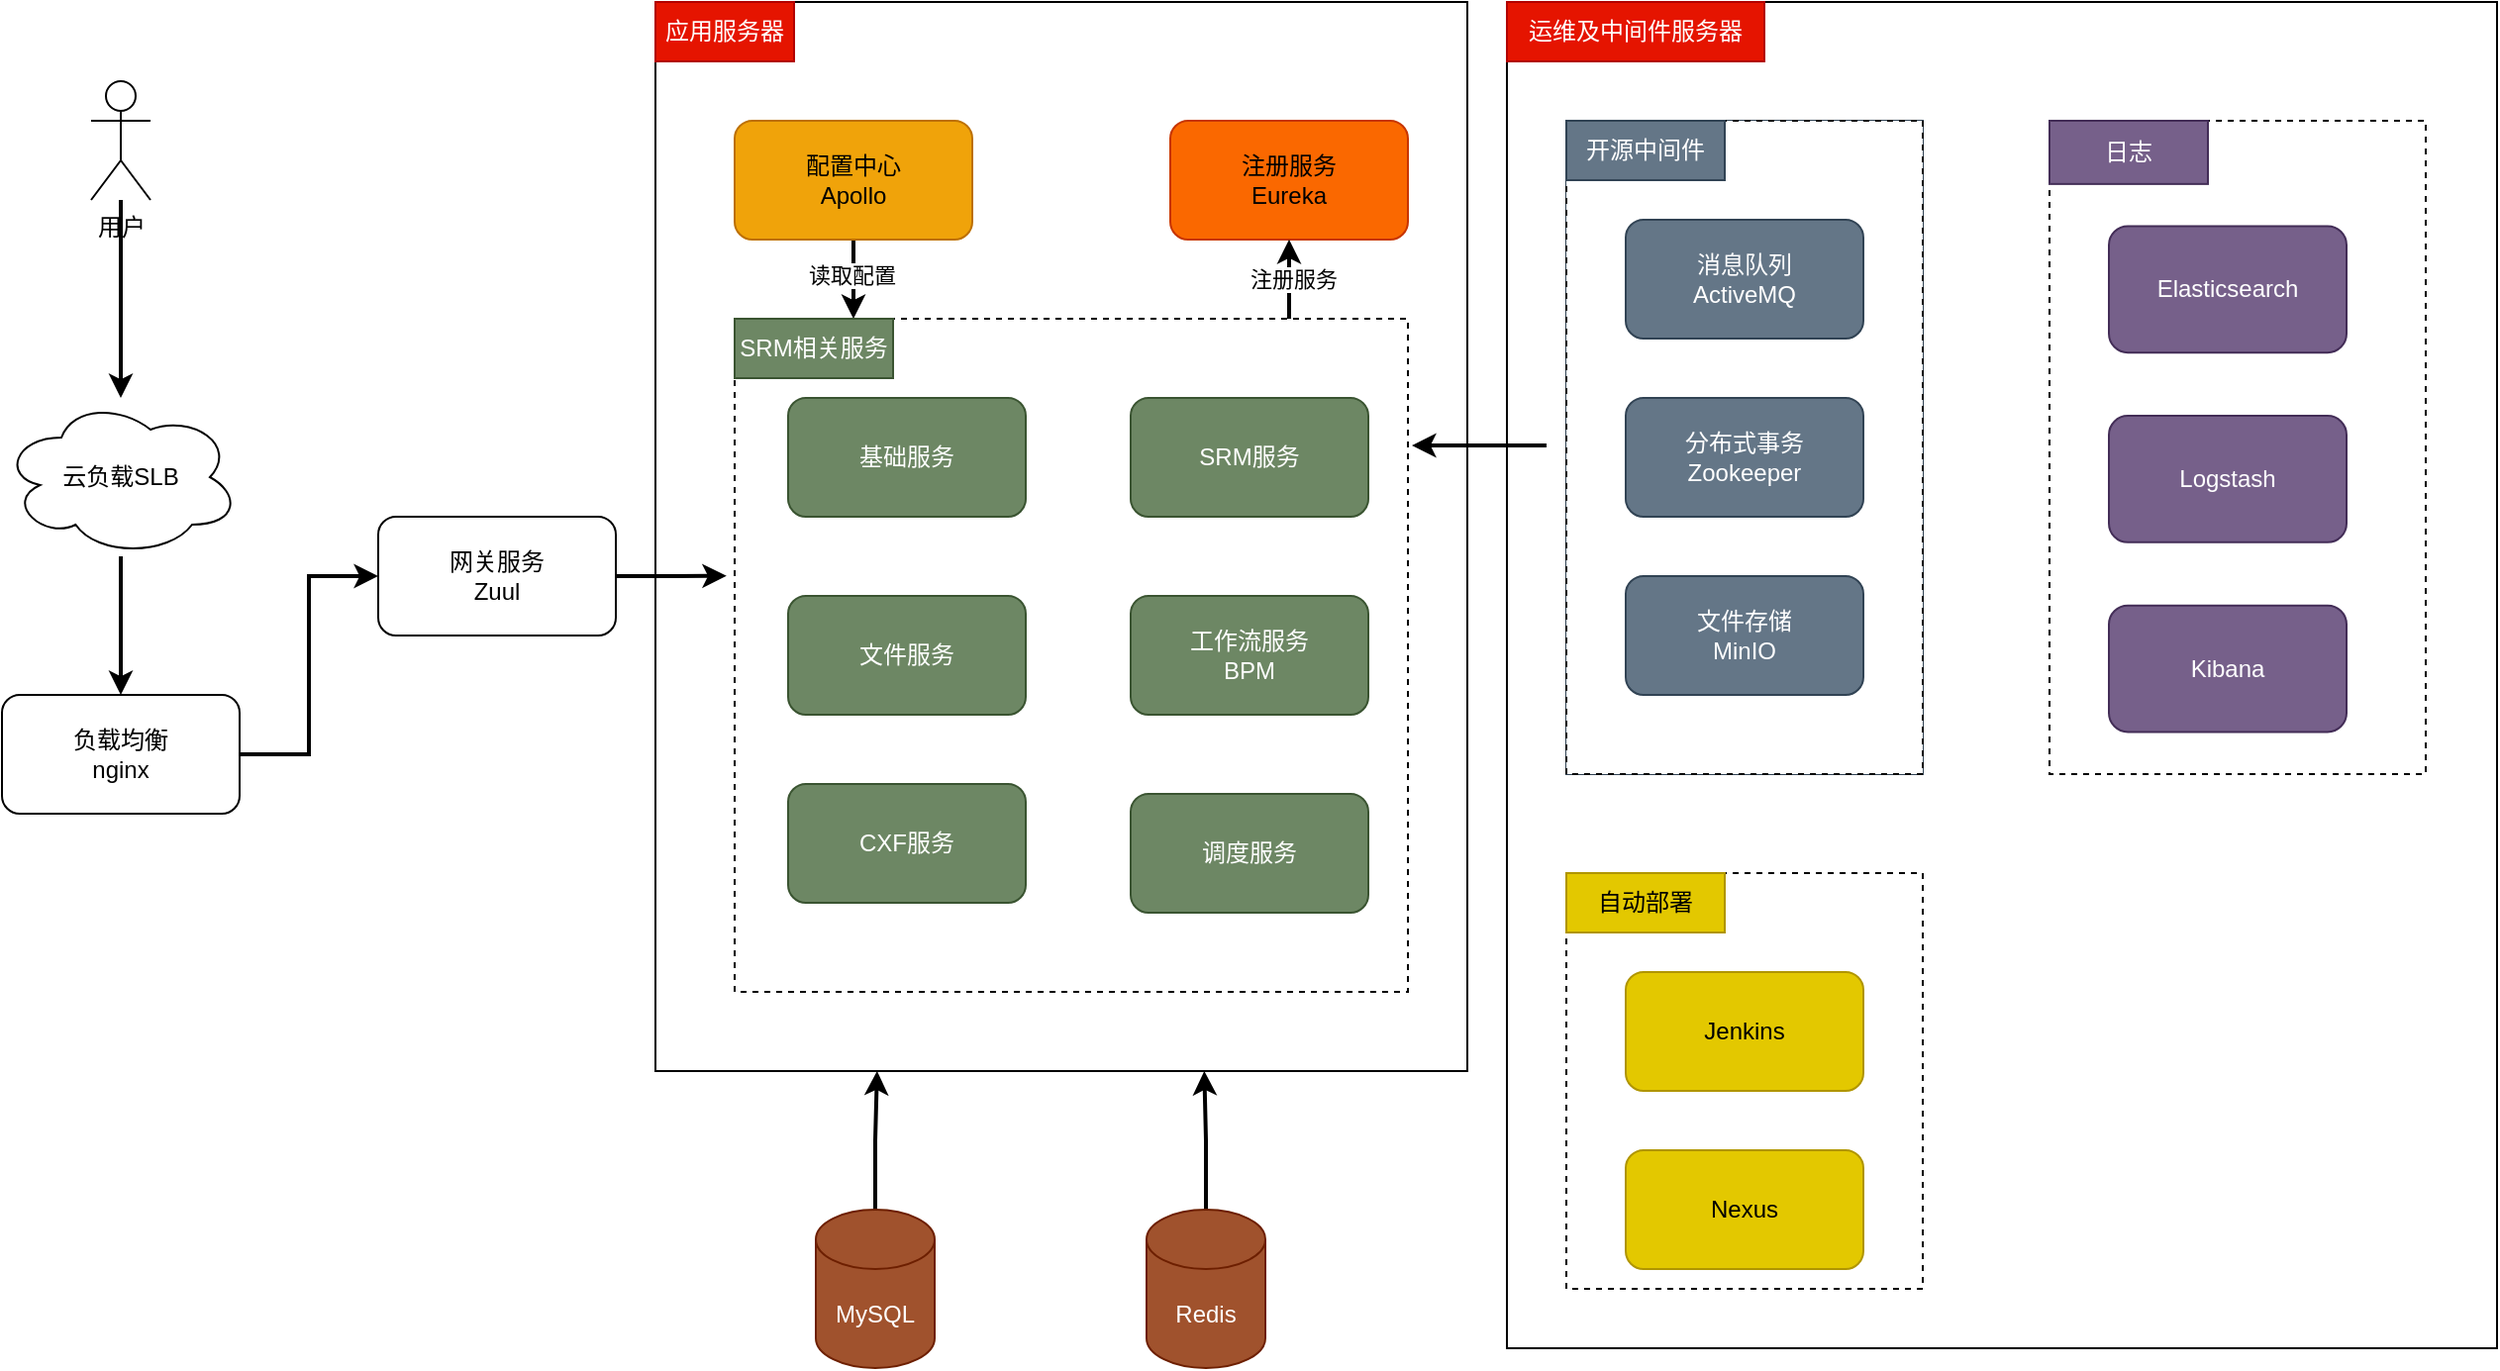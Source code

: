 <mxfile version="21.3.5" type="github">
  <diagram name="Page-1" id="Rzy3eBNsuHiDP5stUY4O">
    <mxGraphModel dx="1242" dy="869" grid="1" gridSize="10" guides="1" tooltips="1" connect="1" arrows="1" fold="1" page="1" pageScale="1" pageWidth="827" pageHeight="1169" math="0" shadow="0">
      <root>
        <mxCell id="0" />
        <mxCell id="1" parent="0" />
        <mxCell id="tfed08BJXmWeT6Q3c6Ae-59" value="" style="whiteSpace=wrap;html=1;" vertex="1" parent="1">
          <mxGeometry x="1190" y="130" width="500" height="680" as="geometry" />
        </mxCell>
        <mxCell id="tfed08BJXmWeT6Q3c6Ae-58" value="" style="whiteSpace=wrap;html=1;" vertex="1" parent="1">
          <mxGeometry x="760" y="130" width="410" height="540" as="geometry" />
        </mxCell>
        <mxCell id="tfed08BJXmWeT6Q3c6Ae-26" value="" style="whiteSpace=wrap;html=1;aspect=fixed;dashed=1;" vertex="1" parent="1">
          <mxGeometry x="800" y="290" width="340" height="340" as="geometry" />
        </mxCell>
        <mxCell id="tfed08BJXmWeT6Q3c6Ae-43" value="" style="edgeStyle=orthogonalEdgeStyle;rounded=0;orthogonalLoop=1;jettySize=auto;html=1;strokeWidth=2;" edge="1" parent="1" source="tfed08BJXmWeT6Q3c6Ae-1" target="tfed08BJXmWeT6Q3c6Ae-4">
          <mxGeometry relative="1" as="geometry" />
        </mxCell>
        <mxCell id="tfed08BJXmWeT6Q3c6Ae-1" value="用户" style="shape=umlActor;verticalLabelPosition=bottom;verticalAlign=top;html=1;outlineConnect=0;" vertex="1" parent="1">
          <mxGeometry x="475" y="170" width="30" height="60" as="geometry" />
        </mxCell>
        <mxCell id="tfed08BJXmWeT6Q3c6Ae-3" value="负载均衡&lt;br&gt;nginx" style="rounded=1;whiteSpace=wrap;html=1;" vertex="1" parent="1">
          <mxGeometry x="430" y="480" width="120" height="60" as="geometry" />
        </mxCell>
        <mxCell id="tfed08BJXmWeT6Q3c6Ae-44" value="" style="edgeStyle=orthogonalEdgeStyle;rounded=0;orthogonalLoop=1;jettySize=auto;html=1;strokeWidth=2;" edge="1" parent="1" source="tfed08BJXmWeT6Q3c6Ae-4" target="tfed08BJXmWeT6Q3c6Ae-3">
          <mxGeometry relative="1" as="geometry" />
        </mxCell>
        <mxCell id="tfed08BJXmWeT6Q3c6Ae-4" value="云负载SLB" style="ellipse;shape=cloud;whiteSpace=wrap;html=1;" vertex="1" parent="1">
          <mxGeometry x="430" y="330" width="120" height="80" as="geometry" />
        </mxCell>
        <mxCell id="tfed08BJXmWeT6Q3c6Ae-47" value="" style="edgeStyle=orthogonalEdgeStyle;rounded=0;orthogonalLoop=1;jettySize=auto;html=1;entryX=-0.012;entryY=0.382;entryDx=0;entryDy=0;entryPerimeter=0;strokeWidth=2;" edge="1" parent="1" source="tfed08BJXmWeT6Q3c6Ae-5" target="tfed08BJXmWeT6Q3c6Ae-26">
          <mxGeometry relative="1" as="geometry" />
        </mxCell>
        <mxCell id="tfed08BJXmWeT6Q3c6Ae-5" value="网关服务&lt;br&gt;Zuul" style="rounded=1;whiteSpace=wrap;html=1;" vertex="1" parent="1">
          <mxGeometry x="620" y="390" width="120" height="60" as="geometry" />
        </mxCell>
        <mxCell id="tfed08BJXmWeT6Q3c6Ae-6" value="注册服务&lt;br&gt;Eureka" style="rounded=1;whiteSpace=wrap;html=1;fillColor=#fa6800;fontColor=#000000;strokeColor=#C73500;" vertex="1" parent="1">
          <mxGeometry x="1020" y="190" width="120" height="60" as="geometry" />
        </mxCell>
        <mxCell id="tfed08BJXmWeT6Q3c6Ae-49" value="" style="edgeStyle=orthogonalEdgeStyle;rounded=0;orthogonalLoop=1;jettySize=auto;html=1;entryX=0.75;entryY=0;entryDx=0;entryDy=0;strokeWidth=2;" edge="1" parent="1" source="tfed08BJXmWeT6Q3c6Ae-7" target="tfed08BJXmWeT6Q3c6Ae-27">
          <mxGeometry relative="1" as="geometry" />
        </mxCell>
        <mxCell id="tfed08BJXmWeT6Q3c6Ae-55" value="读取配置" style="edgeLabel;html=1;align=center;verticalAlign=middle;resizable=0;points=[];" vertex="1" connectable="0" parent="tfed08BJXmWeT6Q3c6Ae-49">
          <mxGeometry x="-0.1" y="-1" relative="1" as="geometry">
            <mxPoint as="offset" />
          </mxGeometry>
        </mxCell>
        <mxCell id="tfed08BJXmWeT6Q3c6Ae-7" value="配置中心&lt;br&gt;Apollo" style="rounded=1;whiteSpace=wrap;html=1;fillColor=#f0a30a;fontColor=#000000;strokeColor=#BD7000;" vertex="1" parent="1">
          <mxGeometry x="800" y="190" width="120" height="60" as="geometry" />
        </mxCell>
        <mxCell id="tfed08BJXmWeT6Q3c6Ae-51" value="" style="edgeStyle=orthogonalEdgeStyle;rounded=0;orthogonalLoop=1;jettySize=auto;html=1;strokeWidth=2;entryX=0.676;entryY=1;entryDx=0;entryDy=0;entryPerimeter=0;" edge="1" parent="1" source="tfed08BJXmWeT6Q3c6Ae-8" target="tfed08BJXmWeT6Q3c6Ae-58">
          <mxGeometry relative="1" as="geometry">
            <mxPoint x="1039" y="680" as="targetPoint" />
          </mxGeometry>
        </mxCell>
        <mxCell id="tfed08BJXmWeT6Q3c6Ae-8" value="Redis" style="shape=cylinder3;whiteSpace=wrap;html=1;boundedLbl=1;backgroundOutline=1;size=15;fillColor=#a0522d;fontColor=#ffffff;strokeColor=#6D1F00;" vertex="1" parent="1">
          <mxGeometry x="1008" y="740" width="60" height="80" as="geometry" />
        </mxCell>
        <mxCell id="tfed08BJXmWeT6Q3c6Ae-50" value="" style="edgeStyle=orthogonalEdgeStyle;rounded=0;orthogonalLoop=1;jettySize=auto;html=1;strokeWidth=2;entryX=0.273;entryY=1;entryDx=0;entryDy=0;entryPerimeter=0;" edge="1" parent="1" source="tfed08BJXmWeT6Q3c6Ae-9" target="tfed08BJXmWeT6Q3c6Ae-58">
          <mxGeometry relative="1" as="geometry">
            <mxPoint x="870" y="633" as="targetPoint" />
          </mxGeometry>
        </mxCell>
        <mxCell id="tfed08BJXmWeT6Q3c6Ae-9" value="MySQL" style="shape=cylinder3;whiteSpace=wrap;html=1;boundedLbl=1;backgroundOutline=1;size=15;fillColor=#a0522d;fontColor=#ffffff;strokeColor=#6D1F00;" vertex="1" parent="1">
          <mxGeometry x="841" y="740" width="60" height="80" as="geometry" />
        </mxCell>
        <mxCell id="tfed08BJXmWeT6Q3c6Ae-10" value="基础服务" style="rounded=1;whiteSpace=wrap;html=1;fillColor=#6d8764;fontColor=#ffffff;strokeColor=#3A5431;" vertex="1" parent="1">
          <mxGeometry x="827" y="330" width="120" height="60" as="geometry" />
        </mxCell>
        <mxCell id="tfed08BJXmWeT6Q3c6Ae-11" value="文件服务" style="rounded=1;whiteSpace=wrap;html=1;fillColor=#6d8764;fontColor=#ffffff;strokeColor=#3A5431;" vertex="1" parent="1">
          <mxGeometry x="827" y="430" width="120" height="60" as="geometry" />
        </mxCell>
        <mxCell id="tfed08BJXmWeT6Q3c6Ae-12" value="CXF服务" style="rounded=1;whiteSpace=wrap;html=1;fillColor=#6d8764;fontColor=#ffffff;strokeColor=#3A5431;" vertex="1" parent="1">
          <mxGeometry x="827" y="525" width="120" height="60" as="geometry" />
        </mxCell>
        <mxCell id="tfed08BJXmWeT6Q3c6Ae-14" value="SRM服务" style="rounded=1;whiteSpace=wrap;html=1;fillColor=#6d8764;fontColor=#ffffff;strokeColor=#3A5431;" vertex="1" parent="1">
          <mxGeometry x="1000" y="330" width="120" height="60" as="geometry" />
        </mxCell>
        <mxCell id="tfed08BJXmWeT6Q3c6Ae-15" value="工作流服务&lt;br&gt;BPM" style="rounded=1;whiteSpace=wrap;html=1;fillColor=#6d8764;fontColor=#ffffff;strokeColor=#3A5431;" vertex="1" parent="1">
          <mxGeometry x="1000" y="430" width="120" height="60" as="geometry" />
        </mxCell>
        <mxCell id="tfed08BJXmWeT6Q3c6Ae-16" value="调度服务" style="rounded=1;whiteSpace=wrap;html=1;fillColor=#6d8764;fontColor=#ffffff;strokeColor=#3A5431;" vertex="1" parent="1">
          <mxGeometry x="1000" y="530" width="120" height="60" as="geometry" />
        </mxCell>
        <mxCell id="tfed08BJXmWeT6Q3c6Ae-27" value="SRM相关服务" style="text;html=1;strokeColor=#3A5431;fillColor=#6d8764;align=center;verticalAlign=middle;whiteSpace=wrap;rounded=0;fontColor=#ffffff;" vertex="1" parent="1">
          <mxGeometry x="800" y="290" width="80" height="30" as="geometry" />
        </mxCell>
        <mxCell id="tfed08BJXmWeT6Q3c6Ae-35" value="" style="group" vertex="1" connectable="0" parent="1">
          <mxGeometry x="1220" y="570" width="180" height="210" as="geometry" />
        </mxCell>
        <mxCell id="tfed08BJXmWeT6Q3c6Ae-30" value="" style="whiteSpace=wrap;html=1;dashed=1;" vertex="1" parent="tfed08BJXmWeT6Q3c6Ae-35">
          <mxGeometry width="180" height="210" as="geometry" />
        </mxCell>
        <mxCell id="tfed08BJXmWeT6Q3c6Ae-20" value="Nexus" style="rounded=1;whiteSpace=wrap;html=1;fillColor=#e3c800;fontColor=#000000;strokeColor=#B09500;" vertex="1" parent="tfed08BJXmWeT6Q3c6Ae-35">
          <mxGeometry x="30" y="140" width="120" height="60" as="geometry" />
        </mxCell>
        <mxCell id="tfed08BJXmWeT6Q3c6Ae-21" value="Jenkins" style="rounded=1;whiteSpace=wrap;html=1;fillColor=#e3c800;fontColor=#000000;strokeColor=#B09500;" vertex="1" parent="tfed08BJXmWeT6Q3c6Ae-35">
          <mxGeometry x="30" y="50" width="120" height="60" as="geometry" />
        </mxCell>
        <mxCell id="tfed08BJXmWeT6Q3c6Ae-33" value="自动部署" style="text;html=1;strokeColor=#B09500;fillColor=#e3c800;align=center;verticalAlign=middle;whiteSpace=wrap;rounded=0;fontColor=#000000;" vertex="1" parent="tfed08BJXmWeT6Q3c6Ae-35">
          <mxGeometry width="80" height="30" as="geometry" />
        </mxCell>
        <mxCell id="tfed08BJXmWeT6Q3c6Ae-36" value="" style="group;fillColor=#647687;fontColor=#ffffff;strokeColor=#314354;" vertex="1" connectable="0" parent="1">
          <mxGeometry x="1220" y="190" width="180" height="330" as="geometry" />
        </mxCell>
        <mxCell id="tfed08BJXmWeT6Q3c6Ae-29" value="" style="whiteSpace=wrap;html=1;dashed=1;" vertex="1" parent="tfed08BJXmWeT6Q3c6Ae-36">
          <mxGeometry width="180" height="330" as="geometry" />
        </mxCell>
        <mxCell id="tfed08BJXmWeT6Q3c6Ae-17" value="消息队列&lt;br&gt;ActiveMQ" style="rounded=1;whiteSpace=wrap;html=1;fillColor=#647687;fontColor=#ffffff;strokeColor=#314354;" vertex="1" parent="tfed08BJXmWeT6Q3c6Ae-36">
          <mxGeometry x="30" y="50" width="120" height="60" as="geometry" />
        </mxCell>
        <mxCell id="tfed08BJXmWeT6Q3c6Ae-18" value="分布式事务&lt;br&gt;Zookeeper" style="rounded=1;whiteSpace=wrap;html=1;fillColor=#647687;fontColor=#ffffff;strokeColor=#314354;" vertex="1" parent="tfed08BJXmWeT6Q3c6Ae-36">
          <mxGeometry x="30" y="140" width="120" height="60" as="geometry" />
        </mxCell>
        <mxCell id="tfed08BJXmWeT6Q3c6Ae-19" value="文件存储&lt;br&gt;MinIO" style="rounded=1;whiteSpace=wrap;html=1;fillColor=#647687;fontColor=#ffffff;strokeColor=#314354;" vertex="1" parent="tfed08BJXmWeT6Q3c6Ae-36">
          <mxGeometry x="30" y="230" width="120" height="60" as="geometry" />
        </mxCell>
        <mxCell id="tfed08BJXmWeT6Q3c6Ae-32" value="开源中间件" style="text;html=1;strokeColor=#314354;fillColor=#647687;align=center;verticalAlign=middle;whiteSpace=wrap;rounded=0;fontColor=#ffffff;" vertex="1" parent="tfed08BJXmWeT6Q3c6Ae-36">
          <mxGeometry width="80" height="30" as="geometry" />
        </mxCell>
        <mxCell id="tfed08BJXmWeT6Q3c6Ae-37" value="" style="group" vertex="1" connectable="0" parent="1">
          <mxGeometry x="1464" y="190" width="190" height="330" as="geometry" />
        </mxCell>
        <mxCell id="tfed08BJXmWeT6Q3c6Ae-31" value="" style="whiteSpace=wrap;html=1;dashed=1;" vertex="1" parent="tfed08BJXmWeT6Q3c6Ae-37">
          <mxGeometry width="190" height="330" as="geometry" />
        </mxCell>
        <mxCell id="tfed08BJXmWeT6Q3c6Ae-22" value="Elasticsearch" style="rounded=1;whiteSpace=wrap;html=1;fillColor=#76608a;fontColor=#ffffff;strokeColor=#432D57;" vertex="1" parent="tfed08BJXmWeT6Q3c6Ae-37">
          <mxGeometry x="30" y="53.226" width="120" height="63.871" as="geometry" />
        </mxCell>
        <mxCell id="tfed08BJXmWeT6Q3c6Ae-23" value="Logstash" style="rounded=1;whiteSpace=wrap;html=1;fillColor=#76608a;fontColor=#ffffff;strokeColor=#432D57;" vertex="1" parent="tfed08BJXmWeT6Q3c6Ae-37">
          <mxGeometry x="30" y="149.032" width="120" height="63.871" as="geometry" />
        </mxCell>
        <mxCell id="tfed08BJXmWeT6Q3c6Ae-24" value="Kibana" style="rounded=1;whiteSpace=wrap;html=1;fillColor=#76608a;fontColor=#ffffff;strokeColor=#432D57;" vertex="1" parent="tfed08BJXmWeT6Q3c6Ae-37">
          <mxGeometry x="30" y="244.839" width="120" height="63.871" as="geometry" />
        </mxCell>
        <mxCell id="tfed08BJXmWeT6Q3c6Ae-25" style="edgeStyle=orthogonalEdgeStyle;rounded=0;orthogonalLoop=1;jettySize=auto;html=1;exitX=0.5;exitY=1;exitDx=0;exitDy=0;" edge="1" parent="tfed08BJXmWeT6Q3c6Ae-37" source="tfed08BJXmWeT6Q3c6Ae-24" target="tfed08BJXmWeT6Q3c6Ae-24">
          <mxGeometry relative="1" as="geometry" />
        </mxCell>
        <mxCell id="tfed08BJXmWeT6Q3c6Ae-34" value="日志" style="text;html=1;strokeColor=#432D57;fillColor=#76608a;align=center;verticalAlign=middle;whiteSpace=wrap;rounded=0;fontColor=#ffffff;" vertex="1" parent="tfed08BJXmWeT6Q3c6Ae-37">
          <mxGeometry width="80" height="31.935" as="geometry" />
        </mxCell>
        <mxCell id="tfed08BJXmWeT6Q3c6Ae-45" value="" style="endArrow=classic;html=1;rounded=0;exitX=1;exitY=0.5;exitDx=0;exitDy=0;entryX=0;entryY=0.5;entryDx=0;entryDy=0;edgeStyle=orthogonalEdgeStyle;strokeWidth=2;" edge="1" parent="1" source="tfed08BJXmWeT6Q3c6Ae-3" target="tfed08BJXmWeT6Q3c6Ae-5">
          <mxGeometry width="50" height="50" relative="1" as="geometry">
            <mxPoint x="950" y="520" as="sourcePoint" />
            <mxPoint x="1000" y="470" as="targetPoint" />
          </mxGeometry>
        </mxCell>
        <mxCell id="tfed08BJXmWeT6Q3c6Ae-48" value="" style="endArrow=classic;html=1;rounded=0;entryX=0.5;entryY=1;entryDx=0;entryDy=0;strokeWidth=2;" edge="1" parent="1" target="tfed08BJXmWeT6Q3c6Ae-6">
          <mxGeometry width="50" height="50" relative="1" as="geometry">
            <mxPoint x="1080" y="290" as="sourcePoint" />
            <mxPoint x="1010" y="470" as="targetPoint" />
          </mxGeometry>
        </mxCell>
        <mxCell id="tfed08BJXmWeT6Q3c6Ae-56" value="注册服务" style="edgeLabel;html=1;align=center;verticalAlign=middle;resizable=0;points=[];" vertex="1" connectable="0" parent="tfed08BJXmWeT6Q3c6Ae-48">
          <mxGeometry y="-2" relative="1" as="geometry">
            <mxPoint as="offset" />
          </mxGeometry>
        </mxCell>
        <mxCell id="tfed08BJXmWeT6Q3c6Ae-52" value="" style="edgeStyle=orthogonalEdgeStyle;rounded=0;orthogonalLoop=1;jettySize=auto;html=1;strokeWidth=2;" edge="1" parent="1">
          <mxGeometry relative="1" as="geometry">
            <mxPoint x="1210" y="354" as="sourcePoint" />
            <mxPoint x="1142" y="354" as="targetPoint" />
          </mxGeometry>
        </mxCell>
        <mxCell id="tfed08BJXmWeT6Q3c6Ae-60" value="应用服务器" style="text;html=1;strokeColor=#B20000;fillColor=#e51400;align=center;verticalAlign=middle;whiteSpace=wrap;rounded=0;fontColor=#ffffff;" vertex="1" parent="1">
          <mxGeometry x="760" y="130" width="70" height="30" as="geometry" />
        </mxCell>
        <mxCell id="tfed08BJXmWeT6Q3c6Ae-61" value="运维及中间件服务器" style="text;html=1;strokeColor=#B20000;fillColor=#e51400;align=center;verticalAlign=middle;whiteSpace=wrap;rounded=0;fontColor=#ffffff;" vertex="1" parent="1">
          <mxGeometry x="1190" y="130" width="130" height="30" as="geometry" />
        </mxCell>
      </root>
    </mxGraphModel>
  </diagram>
</mxfile>
